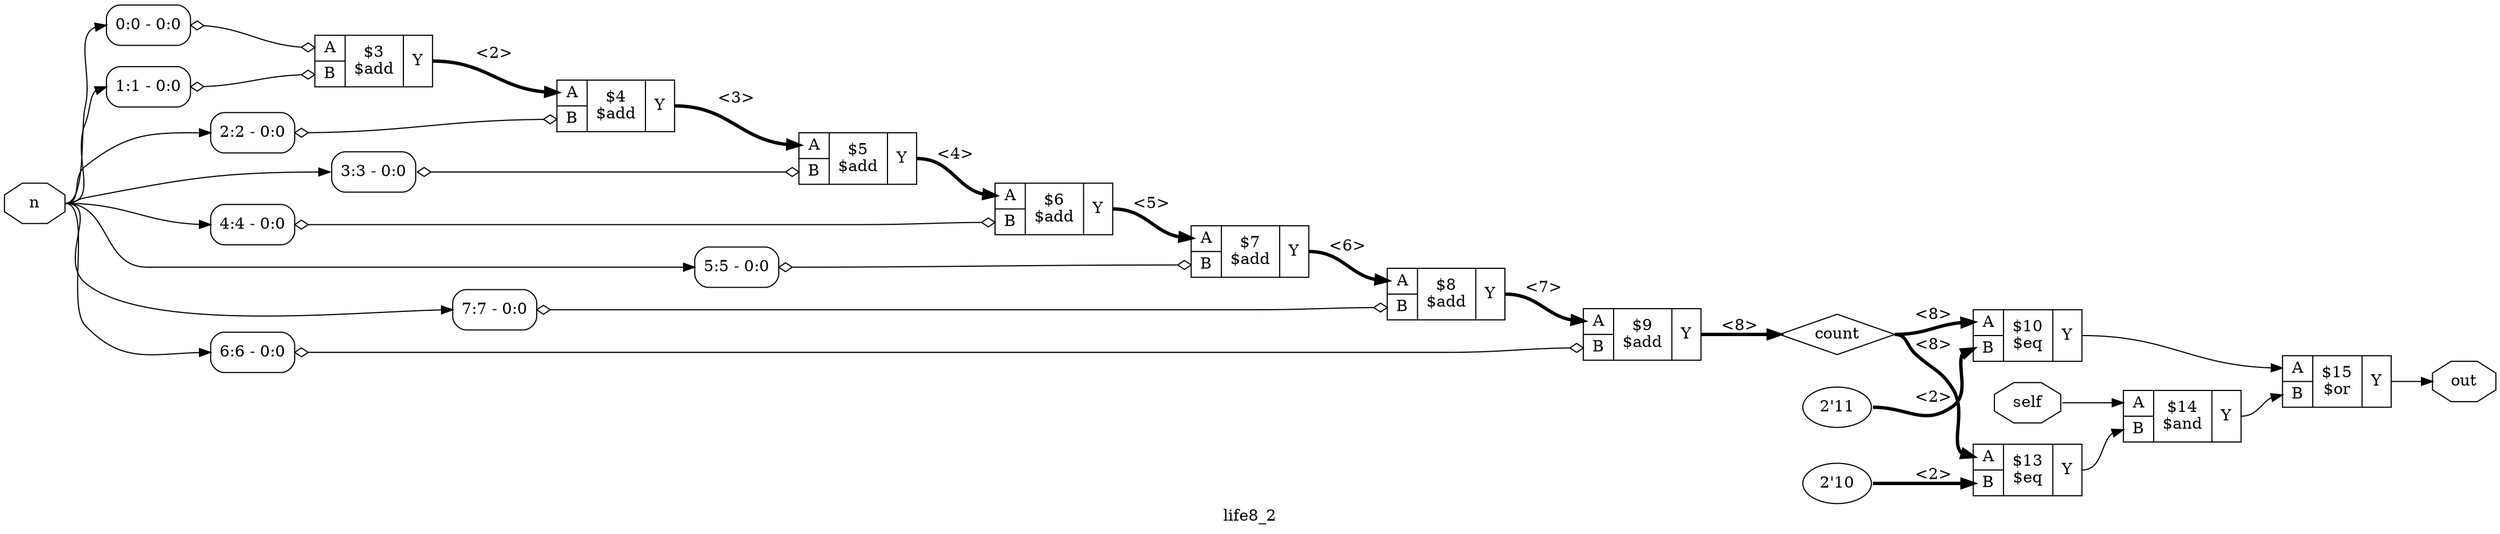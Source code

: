 digraph "life8_2" {
label="life8_2";
rankdir="LR";
remincross=true;
n11 [ shape=diamond, label="count", color="black", fontcolor="black" ];
n12 [ shape=octagon, label="out", color="black", fontcolor="black" ];
n13 [ shape=octagon, label="n", color="black", fontcolor="black" ];
n14 [ shape=octagon, label="self", color="black", fontcolor="black" ];
c18 [ shape=record, label="{{<p15> A|<p16> B}|$15\n$or|{<p17> Y}}" ];
c19 [ shape=record, label="{{<p15> A|<p16> B}|$14\n$and|{<p17> Y}}" ];
v0 [ label="2'11" ];
c20 [ shape=record, label="{{<p15> A|<p16> B}|$10\n$eq|{<p17> Y}}" ];
c21 [ shape=record, label="{{<p15> A|<p16> B}|$9\n$add|{<p17> Y}}" ];
x1 [ shape=record, style=rounded, label="<s0> 6:6 - 0:0 " ];
x1:e -> c21:p16:w [arrowhead=odiamond, arrowtail=odiamond, dir=both, color="black", label=""];
c22 [ shape=record, label="{{<p15> A|<p16> B}|$8\n$add|{<p17> Y}}" ];
x2 [ shape=record, style=rounded, label="<s0> 7:7 - 0:0 " ];
x2:e -> c22:p16:w [arrowhead=odiamond, arrowtail=odiamond, dir=both, color="black", label=""];
c23 [ shape=record, label="{{<p15> A|<p16> B}|$7\n$add|{<p17> Y}}" ];
x3 [ shape=record, style=rounded, label="<s0> 5:5 - 0:0 " ];
x3:e -> c23:p16:w [arrowhead=odiamond, arrowtail=odiamond, dir=both, color="black", label=""];
c24 [ shape=record, label="{{<p15> A|<p16> B}|$6\n$add|{<p17> Y}}" ];
x4 [ shape=record, style=rounded, label="<s0> 4:4 - 0:0 " ];
x4:e -> c24:p16:w [arrowhead=odiamond, arrowtail=odiamond, dir=both, color="black", label=""];
c25 [ shape=record, label="{{<p15> A|<p16> B}|$5\n$add|{<p17> Y}}" ];
x5 [ shape=record, style=rounded, label="<s0> 3:3 - 0:0 " ];
x5:e -> c25:p16:w [arrowhead=odiamond, arrowtail=odiamond, dir=both, color="black", label=""];
c26 [ shape=record, label="{{<p15> A|<p16> B}|$4\n$add|{<p17> Y}}" ];
x6 [ shape=record, style=rounded, label="<s0> 2:2 - 0:0 " ];
x6:e -> c26:p16:w [arrowhead=odiamond, arrowtail=odiamond, dir=both, color="black", label=""];
c27 [ shape=record, label="{{<p15> A|<p16> B}|$3\n$add|{<p17> Y}}" ];
x7 [ shape=record, style=rounded, label="<s0> 1:1 - 0:0 " ];
x7:e -> c27:p16:w [arrowhead=odiamond, arrowtail=odiamond, dir=both, color="black", label=""];
x8 [ shape=record, style=rounded, label="<s0> 0:0 - 0:0 " ];
x8:e -> c27:p15:w [arrowhead=odiamond, arrowtail=odiamond, dir=both, color="black", label=""];
v9 [ label="2'10" ];
c28 [ shape=record, label="{{<p15> A|<p16> B}|$13\n$eq|{<p17> Y}}" ];
c20:p17:e -> c18:p15:w [color="black", label=""];
c21:p17:e -> n11:w [color="black", style="setlinewidth(3)", label="<8>"];
n11:e -> c20:p15:w [color="black", style="setlinewidth(3)", label="<8>"];
n11:e -> c28:p15:w [color="black", style="setlinewidth(3)", label="<8>"];
c18:p17:e -> n12:w [color="black", label=""];
n13:e -> x1:s0:w [color="black", label=""];
n13:e -> x2:s0:w [color="black", label=""];
n13:e -> x3:s0:w [color="black", label=""];
n13:e -> x4:s0:w [color="black", label=""];
n13:e -> x5:s0:w [color="black", label=""];
n13:e -> x6:s0:w [color="black", label=""];
n13:e -> x7:s0:w [color="black", label=""];
n13:e -> x8:s0:w [color="black", label=""];
n14:e -> c19:p15:w [color="black", label=""];
c26:p17:e -> c25:p15:w [color="black", style="setlinewidth(3)", label="<3>"];
c22:p17:e -> c21:p15:w [color="black", style="setlinewidth(3)", label="<7>"];
c23:p17:e -> c22:p15:w [color="black", style="setlinewidth(3)", label="<6>"];
c24:p17:e -> c23:p15:w [color="black", style="setlinewidth(3)", label="<5>"];
c25:p17:e -> c24:p15:w [color="black", style="setlinewidth(3)", label="<4>"];
c27:p17:e -> c26:p15:w [color="black", style="setlinewidth(3)", label="<2>"];
c28:p17:e -> c19:p16:w [color="black", label=""];
c19:p17:e -> c18:p16:w [color="black", label=""];
v0:e -> c20:p16:w [color="black", style="setlinewidth(3)", label="<2>"];
v9:e -> c28:p16:w [color="black", style="setlinewidth(3)", label="<2>"];
}
